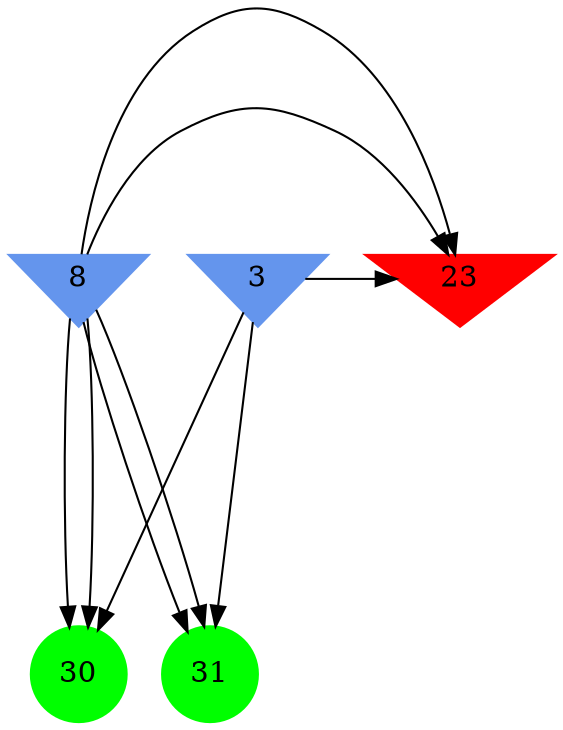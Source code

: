 digraph brain {
	ranksep=2.0;
	3 [shape=invtriangle,style=filled,color=cornflowerblue];
	8 [shape=invtriangle,style=filled,color=cornflowerblue];
	23 [shape=invtriangle,style=filled,color=red];
	30 [shape=circle,style=filled,color=green];
	31 [shape=circle,style=filled,color=green];
	3	->	31;
	3	->	30;
	3	->	23;
	8	->	31;
	8	->	30;
	8	->	23;
	8	->	31;
	8	->	30;
	8	->	23;
	{ rank=same; 3; 8; 23; }
	{ rank=same; }
	{ rank=same; 30; 31; }
}
